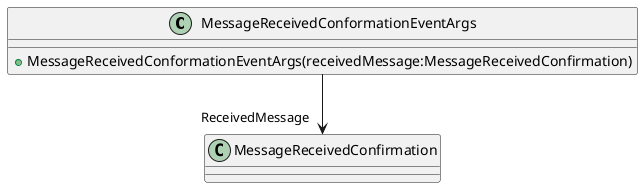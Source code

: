 @startuml
class MessageReceivedConformationEventArgs {
    + MessageReceivedConformationEventArgs(receivedMessage:MessageReceivedConfirmation)
}
MessageReceivedConformationEventArgs --> "ReceivedMessage" MessageReceivedConfirmation
@enduml
